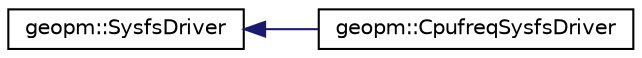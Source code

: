 digraph "Graphical Class Hierarchy"
{
 // LATEX_PDF_SIZE
  edge [fontname="Helvetica",fontsize="10",labelfontname="Helvetica",labelfontsize="10"];
  node [fontname="Helvetica",fontsize="10",shape=record];
  rankdir="LR";
  Node0 [label="geopm::SysfsDriver",height=0.2,width=0.4,color="black", fillcolor="white", style="filled",URL="$classgeopm_1_1_sysfs_driver.html",tooltip="Class used to implement the SysfsIOGroup base class."];
  Node0 -> Node1 [dir="back",color="midnightblue",fontsize="10",style="solid",fontname="Helvetica"];
  Node1 [label="geopm::CpufreqSysfsDriver",height=0.2,width=0.4,color="black", fillcolor="white", style="filled",URL="$classgeopm_1_1_cpufreq_sysfs_driver.html",tooltip="Class used to implement the CpufreqSysfsDriverGroup."];
}

